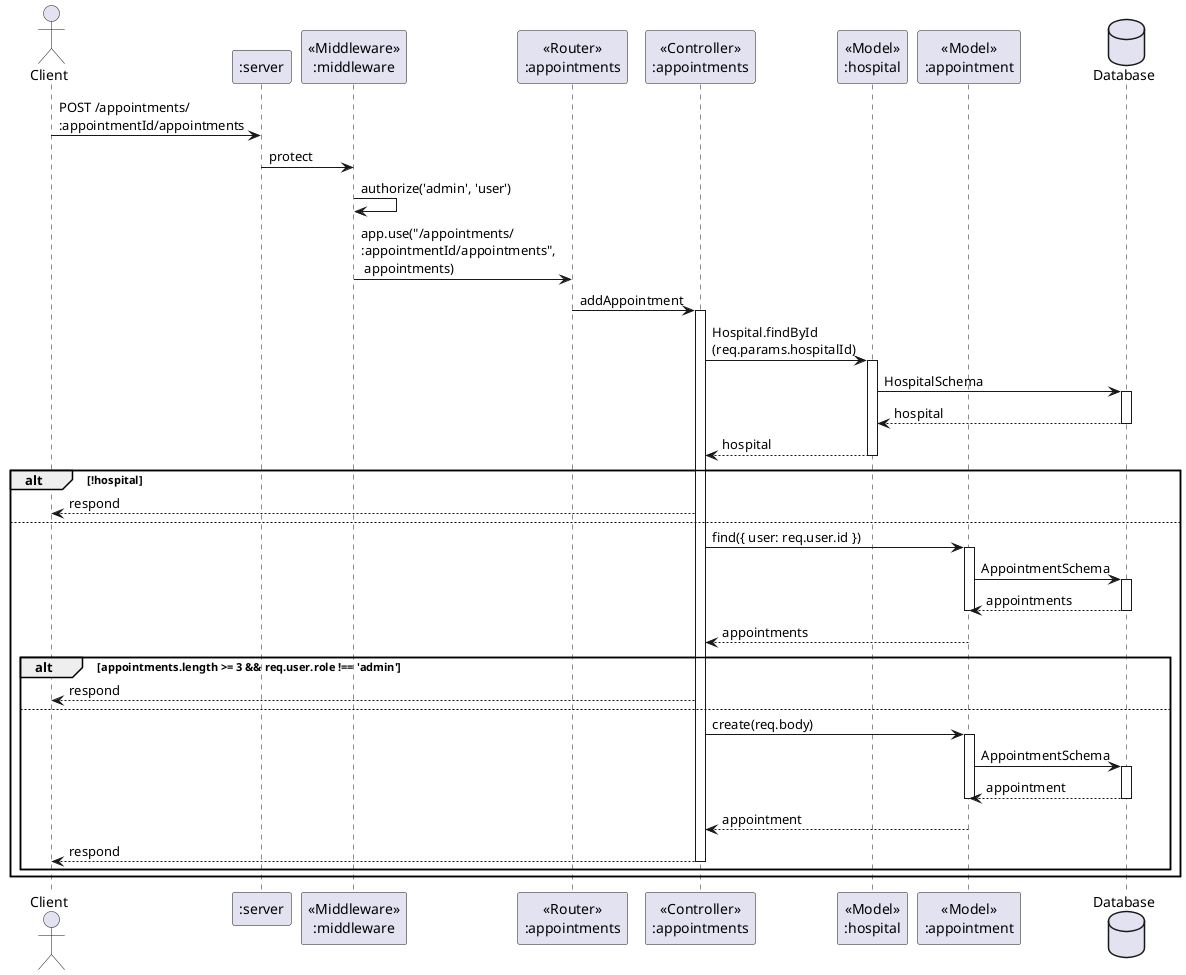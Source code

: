 @startuml POST /appointments/:appointmentId/appointments
actor       Client       as client
participant ":server" as server 
participant "<<Middleware>>\n:middleware" as middleware 
participant "<<Router>>\n:appointments" as appointments_router 
participant "<<Controller>>\n:appointments" as appointments_con
participant "<<Model>>\n:hospital" as hospitals_model 
participant "<<Model>>\n:appointment" as appointments_model 
database Database as db

client -> server : POST /appointments/\n:appointmentId/appointments

server -> middleware : protect
middleware -> middleware : authorize('admin', 'user')
middleware -> appointments_router : app.use("/appointments/\n:appointmentId/appointments",\n appointments)
appointments_router -> appointments_con : addAppointment
activate appointments_con
    
    appointments_con -> hospitals_model : Hospital.findById\n(req.params.hospitalId)
    activate hospitals_model
    hospitals_model -> db : HospitalSchema
        activate db
        db --> hospitals_model : hospital
        deactivate db
    hospitals_model --> appointments_con : hospital
    deactivate hospitals_model

alt !hospital
    appointments_con --> client :respond
else 
    appointments_con -> appointments_model : find({ user: req.user.id })
    activate appointments_model
    appointments_model -> db : AppointmentSchema
        activate db
        db --> appointments_model : appointments
        deactivate db
    deactivate appointments_model
    appointments_model --> appointments_con : appointments

    alt appointments.length >= 3 && req.user.role !== 'admin'
        appointments_con --> client :respond
    else
            appointments_con -> appointments_model : create(req.body)
            activate appointments_model
            appointments_model -> db : AppointmentSchema
                activate db
                db --> appointments_model : appointment
                deactivate db
            deactivate appointments_model
            appointments_model --> appointments_con : appointment

        appointments_con --> client :respond
        deactivate appointments_con
    end
end

@enduml